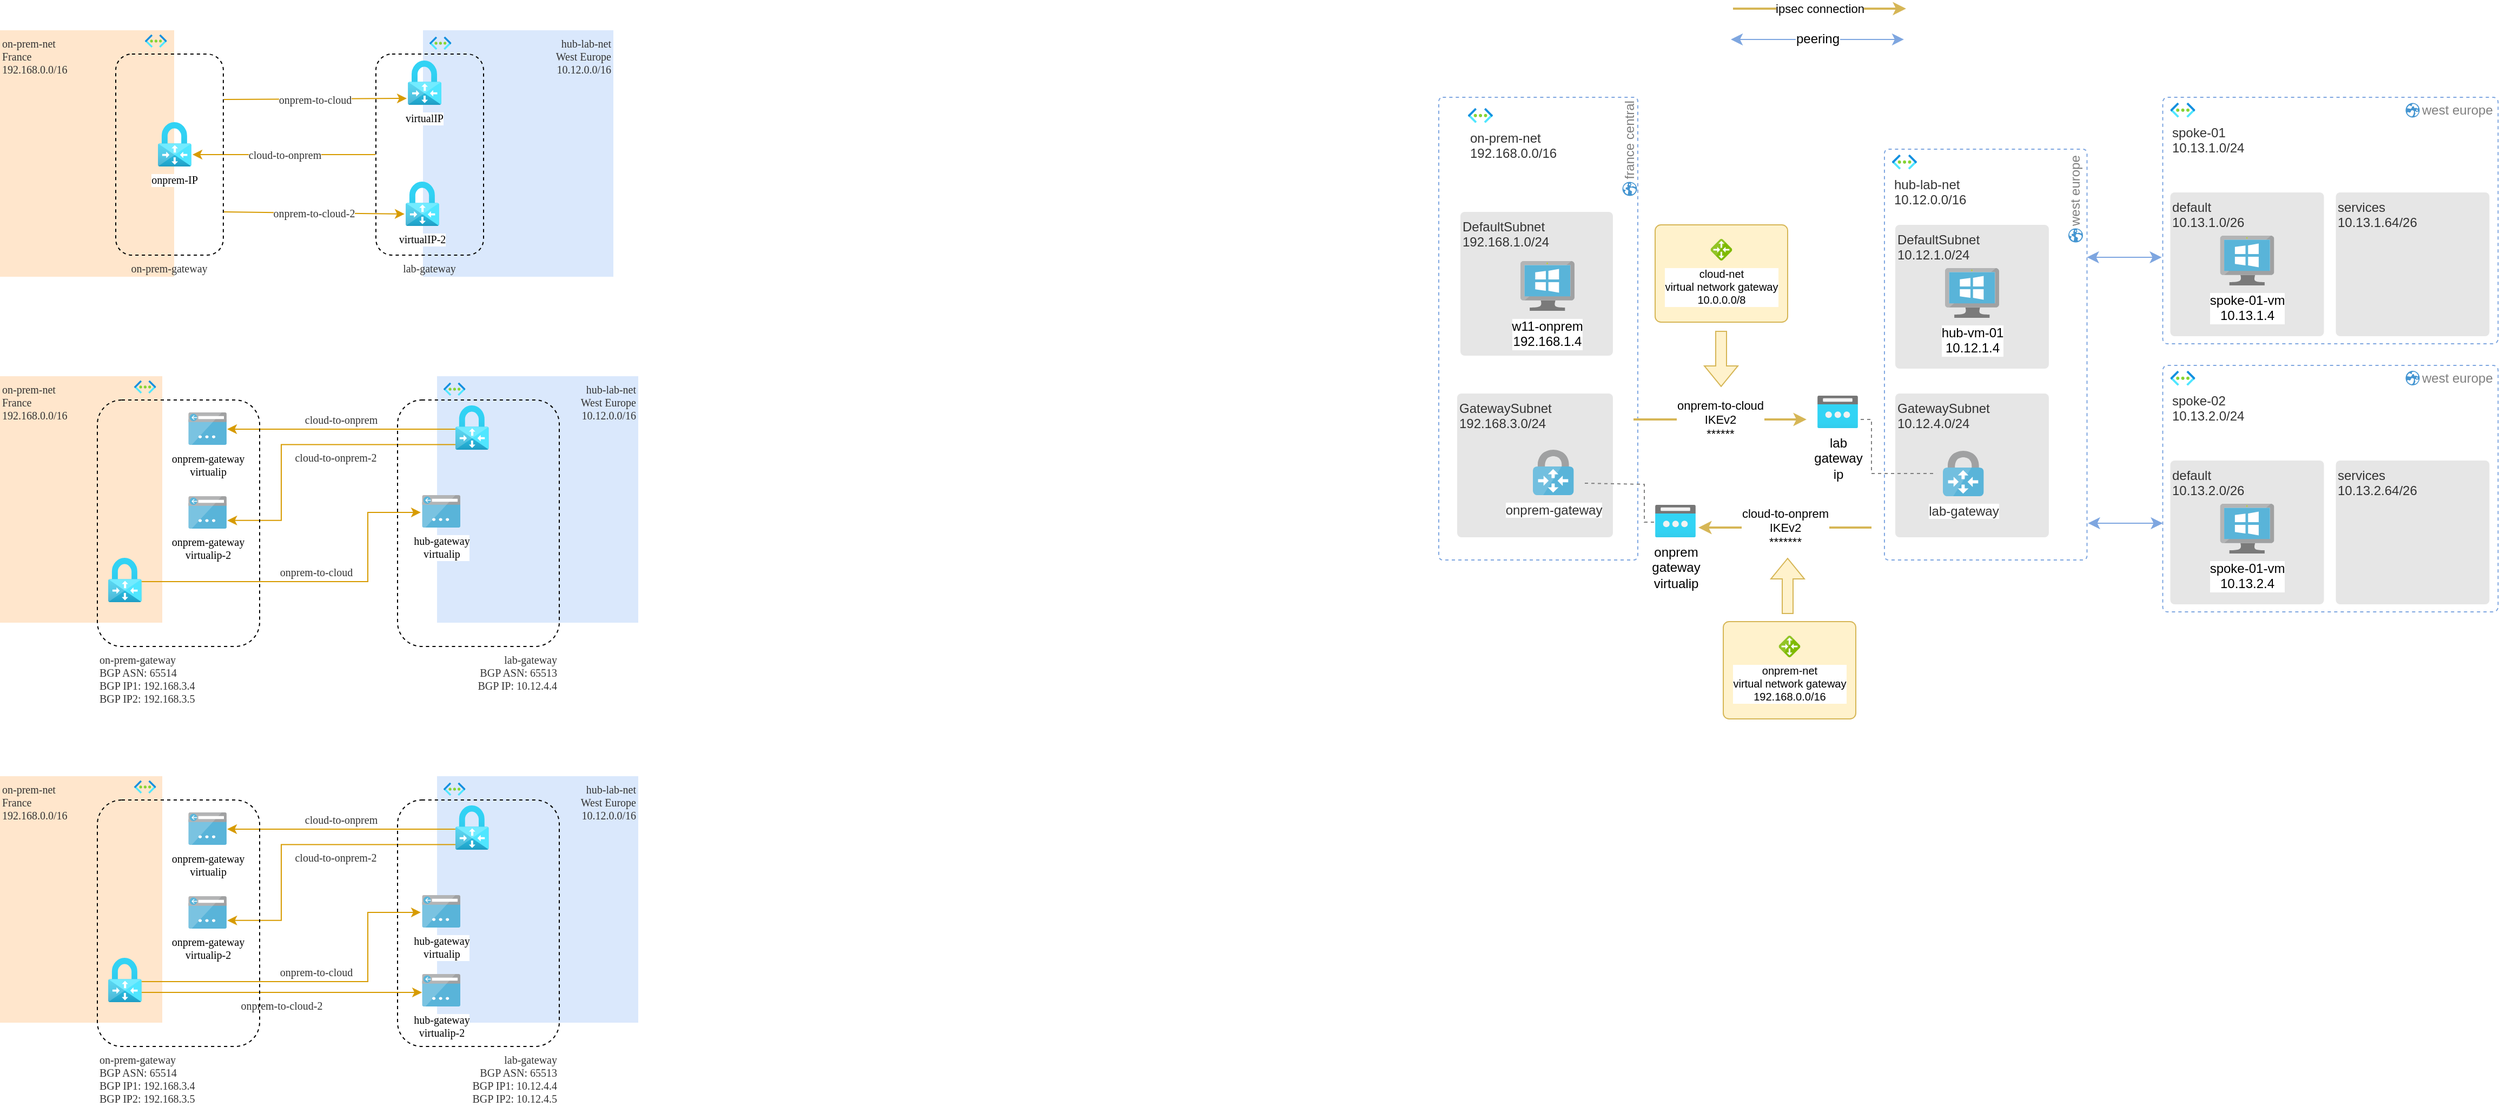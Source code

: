 <mxfile version="27.0.9">
  <diagram id="tQr8wYoGC4cX-bxRIOVP" name="Page-1">
    <mxGraphModel dx="1125" dy="825" grid="1" gridSize="10" guides="1" tooltips="1" connect="1" arrows="1" fold="1" page="1" pageScale="1" pageWidth="827" pageHeight="1169" math="0" shadow="0">
      <root>
        <mxCell id="0" />
        <mxCell id="1" parent="0" />
        <mxCell id="6fJvwl4AISP-noeNzdmZ-1" value="hub-lab-net&lt;br style=&quot;font-size: 10px;&quot;&gt;West Europe&lt;br style=&quot;font-size: 10px;&quot;&gt;10.12.0.0/16" style="rounded=0;whiteSpace=wrap;html=1;fontFamily=Verdana;align=right;fillColor=#dae8fc;strokeColor=none;fontSize=10;fontColor=#333333;verticalAlign=top;shadow=0;" parent="1" vertex="1">
          <mxGeometry x="401" y="500" width="176" height="228" as="geometry" />
        </mxCell>
        <mxCell id="6fJvwl4AISP-noeNzdmZ-6" value="on-prem-net&lt;br style=&quot;font-size: 10px;&quot;&gt;France&lt;br style=&quot;font-size: 10px;&quot;&gt;192.168.0.0/16" style="rounded=0;whiteSpace=wrap;html=1;fontFamily=Verdana;align=left;fillColor=#ffe6cc;strokeColor=none;fontSize=10;labelPosition=center;verticalLabelPosition=middle;verticalAlign=top;fontColor=#333333;" parent="1" vertex="1">
          <mxGeometry x="10" y="500" width="161" height="228" as="geometry" />
        </mxCell>
        <mxCell id="6fJvwl4AISP-noeNzdmZ-2" value="" style="aspect=fixed;html=1;points=[];align=center;image;fontSize=12;image=img/lib/azure2/networking/Virtual_Networks.svg;fontFamily=Verdana;rounded=0;" parent="1" vertex="1">
          <mxGeometry x="407" y="505.91" width="20.25" height="12.09" as="geometry" />
        </mxCell>
        <mxCell id="6fJvwl4AISP-noeNzdmZ-3" value="virtualIP" style="aspect=fixed;html=1;points=[];align=center;image;fontSize=10;image=img/lib/azure2/networking/Virtual_Network_Gateways.svg;fontFamily=Verdana;rounded=0;" parent="1" vertex="1">
          <mxGeometry x="387.05" y="528" width="30.89" height="41" as="geometry" />
        </mxCell>
        <mxCell id="6fJvwl4AISP-noeNzdmZ-4" value="virtualIP-2" style="aspect=fixed;html=1;points=[];align=center;image;fontSize=10;image=img/lib/azure2/networking/Virtual_Network_Gateways.svg;fontFamily=Verdana;rounded=0;" parent="1" vertex="1">
          <mxGeometry x="385.0" y="640" width="30.89" height="41" as="geometry" />
        </mxCell>
        <mxCell id="6fJvwl4AISP-noeNzdmZ-5" value="onprem-IP" style="aspect=fixed;html=1;points=[];align=center;image;fontSize=10;image=img/lib/azure2/networking/Virtual_Network_Gateways.svg;fontFamily=Verdana;rounded=0;" parent="1" vertex="1">
          <mxGeometry x="156.0" y="585" width="30.89" height="41" as="geometry" />
        </mxCell>
        <mxCell id="6fJvwl4AISP-noeNzdmZ-9" value="" style="aspect=fixed;html=1;points=[];align=center;image;fontSize=12;image=img/lib/azure2/networking/Virtual_Networks.svg;fontFamily=Verdana;rounded=0;" parent="1" vertex="1">
          <mxGeometry x="144" y="503.91" width="20.25" height="12.09" as="geometry" />
        </mxCell>
        <mxCell id="6fJvwl4AISP-noeNzdmZ-11" value="cloud-to-onprem" style="endArrow=none;startArrow=classic;html=1;rounded=0;fontFamily=Verdana;fontSize=10;fontColor=#333333;fillColor=#ffe6cc;strokeColor=#d79b00;startFill=1;endFill=0;" parent="1" edge="1">
          <mxGeometry width="50" height="50" relative="1" as="geometry">
            <mxPoint x="188" y="615" as="sourcePoint" />
            <mxPoint x="357" y="615" as="targetPoint" />
          </mxGeometry>
        </mxCell>
        <mxCell id="6fJvwl4AISP-noeNzdmZ-12" value="onprem-to-cloud" style="endArrow=classic;startArrow=none;html=1;rounded=0;fontFamily=Verdana;fontSize=10;fontColor=#333333;fillColor=#ffe6cc;strokeColor=#d79b00;startFill=0;" parent="1" edge="1">
          <mxGeometry width="50" height="50" relative="1" as="geometry">
            <mxPoint x="217" y="564" as="sourcePoint" />
            <mxPoint x="386" y="563" as="targetPoint" />
          </mxGeometry>
        </mxCell>
        <mxCell id="6fJvwl4AISP-noeNzdmZ-13" value="on-prem-gateway" style="rounded=1;whiteSpace=wrap;html=1;fontFamily=Verdana;fontSize=10;fontColor=#333333;fillColor=none;dashed=1;labelPosition=center;verticalLabelPosition=bottom;align=center;verticalAlign=top;" parent="1" vertex="1">
          <mxGeometry x="117" y="522" width="99.44" height="186" as="geometry" />
        </mxCell>
        <mxCell id="6fJvwl4AISP-noeNzdmZ-15" value="onprem-to-cloud-2" style="endArrow=classic;startArrow=none;html=1;rounded=0;fontFamily=Verdana;fontSize=10;fontColor=#333333;fillColor=#ffe6cc;strokeColor=#d79b00;startFill=0;" parent="1" edge="1">
          <mxGeometry width="50" height="50" relative="1" as="geometry">
            <mxPoint x="217" y="668" as="sourcePoint" />
            <mxPoint x="384" y="670" as="targetPoint" />
          </mxGeometry>
        </mxCell>
        <mxCell id="6fJvwl4AISP-noeNzdmZ-16" value="lab-gateway" style="rounded=1;whiteSpace=wrap;html=1;fontFamily=Verdana;fontSize=10;fontColor=#333333;fillColor=none;dashed=1;labelPosition=center;verticalLabelPosition=bottom;align=center;verticalAlign=top;" parent="1" vertex="1">
          <mxGeometry x="357.49" y="522" width="99.51" height="186" as="geometry" />
        </mxCell>
        <mxCell id="Y3g1_2dblXZV7KX1vswi-1" value="hub-lab-net&lt;br style=&quot;font-size: 10px;&quot;&gt;West Europe&lt;br style=&quot;font-size: 10px;&quot;&gt;10.12.0.0/16" style="rounded=0;whiteSpace=wrap;html=1;fontFamily=Verdana;align=right;fillColor=#dae8fc;strokeColor=none;fontSize=10;fontColor=#333333;verticalAlign=top;shadow=0;" parent="1" vertex="1">
          <mxGeometry x="414" y="1190" width="186" height="228" as="geometry" />
        </mxCell>
        <mxCell id="Y3g1_2dblXZV7KX1vswi-2" value="on-prem-net&lt;br style=&quot;font-size: 10px;&quot;&gt;France&lt;br style=&quot;font-size: 10px;&quot;&gt;192.168.0.0/16" style="rounded=0;whiteSpace=wrap;html=1;fontFamily=Verdana;align=left;fillColor=#ffe6cc;strokeColor=none;fontSize=10;labelPosition=center;verticalLabelPosition=middle;verticalAlign=top;fontColor=#333333;" parent="1" vertex="1">
          <mxGeometry x="10" y="1190" width="150" height="228" as="geometry" />
        </mxCell>
        <mxCell id="Y3g1_2dblXZV7KX1vswi-3" value="" style="aspect=fixed;html=1;points=[];align=center;image;fontSize=12;image=img/lib/azure2/networking/Virtual_Networks.svg;fontFamily=Verdana;rounded=0;" parent="1" vertex="1">
          <mxGeometry x="420" y="1195.91" width="20.25" height="12.09" as="geometry" />
        </mxCell>
        <mxCell id="Y3g1_2dblXZV7KX1vswi-7" value="" style="aspect=fixed;html=1;points=[];align=center;image;fontSize=12;image=img/lib/azure2/networking/Virtual_Networks.svg;fontFamily=Verdana;rounded=0;" parent="1" vertex="1">
          <mxGeometry x="134" y="1193.91" width="20.25" height="12.09" as="geometry" />
        </mxCell>
        <mxCell id="Y3g1_2dblXZV7KX1vswi-32" value="&lt;span style=&quot;color: rgb(51 , 51 , 51)&quot;&gt;onprem-to-cloud-2&lt;/span&gt;" style="edgeStyle=orthogonalEdgeStyle;rounded=0;orthogonalLoop=1;jettySize=auto;html=1;fontFamily=Verdana;fontSize=10;strokeColor=#D79B00;labelPosition=center;verticalLabelPosition=bottom;align=center;verticalAlign=top;" parent="1" source="Y3g1_2dblXZV7KX1vswi-11" target="Y3g1_2dblXZV7KX1vswi-22" edge="1">
          <mxGeometry relative="1" as="geometry">
            <Array as="points">
              <mxPoint x="270" y="1390" />
              <mxPoint x="270" y="1390" />
            </Array>
          </mxGeometry>
        </mxCell>
        <mxCell id="Y3g1_2dblXZV7KX1vswi-11" value="" style="aspect=fixed;html=1;points=[];align=center;image;fontSize=10;image=img/lib/azure2/networking/Virtual_Network_Gateways.svg;fontFamily=Verdana;rounded=0;" parent="1" vertex="1">
          <mxGeometry x="110.0" y="1358" width="30.89" height="41" as="geometry" />
        </mxCell>
        <mxCell id="Y3g1_2dblXZV7KX1vswi-15" value="onprem-gateway&lt;br&gt;virtualip-2" style="sketch=0;aspect=fixed;html=1;points=[];align=center;image;fontSize=10;image=img/lib/mscae/App_Service_IPAddress.svg;fontFamily=Verdana;" parent="1" vertex="1">
          <mxGeometry x="184" y="1301" width="35.71" height="30" as="geometry" />
        </mxCell>
        <mxCell id="Y3g1_2dblXZV7KX1vswi-16" value="onprem-gateway&lt;br&gt;virtualip" style="sketch=0;aspect=fixed;html=1;points=[];align=center;image;fontSize=10;image=img/lib/mscae/App_Service_IPAddress.svg;fontFamily=Verdana;" parent="1" vertex="1">
          <mxGeometry x="184" y="1223.5" width="35.71" height="30" as="geometry" />
        </mxCell>
        <mxCell id="Y3g1_2dblXZV7KX1vswi-36" value="&lt;span style=&quot;color: rgb(51 , 51 , 51)&quot;&gt;cloud-to-onprem&lt;/span&gt;" style="edgeStyle=orthogonalEdgeStyle;rounded=0;orthogonalLoop=1;jettySize=auto;html=1;fontFamily=Verdana;fontSize=10;strokeColor=#D79B00;labelPosition=center;verticalLabelPosition=top;align=center;verticalAlign=bottom;" parent="1" source="Y3g1_2dblXZV7KX1vswi-21" edge="1">
          <mxGeometry relative="1" as="geometry">
            <mxPoint x="220" y="1239" as="targetPoint" />
            <Array as="points">
              <mxPoint x="325" y="1239" />
              <mxPoint x="220" y="1239" />
            </Array>
          </mxGeometry>
        </mxCell>
        <mxCell id="Y3g1_2dblXZV7KX1vswi-21" value="" style="aspect=fixed;html=1;points=[];align=center;image;fontSize=10;image=img/lib/azure2/networking/Virtual_Network_Gateways.svg;fontFamily=Verdana;rounded=0;" parent="1" vertex="1">
          <mxGeometry x="430.94" y="1217" width="30.89" height="41" as="geometry" />
        </mxCell>
        <mxCell id="Y3g1_2dblXZV7KX1vswi-22" value="hub-gateway&lt;br&gt;virtualip-2" style="sketch=0;aspect=fixed;html=1;points=[];align=center;image;fontSize=10;image=img/lib/mscae/App_Service_IPAddress.svg;fontFamily=Verdana;" parent="1" vertex="1">
          <mxGeometry x="400.05" y="1373" width="35.71" height="30" as="geometry" />
        </mxCell>
        <mxCell id="Y3g1_2dblXZV7KX1vswi-23" value="hub-gateway&lt;br&gt;virtualip" style="sketch=0;aspect=fixed;html=1;points=[];align=center;image;fontSize=10;image=img/lib/mscae/App_Service_IPAddress.svg;fontFamily=Verdana;" parent="1" vertex="1">
          <mxGeometry x="400.05" y="1300" width="35.71" height="30" as="geometry" />
        </mxCell>
        <mxCell id="Y3g1_2dblXZV7KX1vswi-33" value="&lt;span style=&quot;color: rgb(51 , 51 , 51)&quot;&gt;onprem-to-cloud&lt;/span&gt;" style="edgeStyle=orthogonalEdgeStyle;rounded=0;orthogonalLoop=1;jettySize=auto;html=1;fontFamily=Verdana;fontSize=10;entryX=-0.029;entryY=0.533;entryDx=0;entryDy=0;entryPerimeter=0;strokeColor=#D79B00;labelPosition=center;verticalLabelPosition=top;align=center;verticalAlign=bottom;" parent="1" source="Y3g1_2dblXZV7KX1vswi-11" target="Y3g1_2dblXZV7KX1vswi-23" edge="1">
          <mxGeometry relative="1" as="geometry">
            <mxPoint x="150.89" y="1387.486" as="sourcePoint" />
            <mxPoint x="410.05" y="1388" as="targetPoint" />
            <Array as="points">
              <mxPoint x="350" y="1380" />
              <mxPoint x="350" y="1316" />
            </Array>
          </mxGeometry>
        </mxCell>
        <mxCell id="Y3g1_2dblXZV7KX1vswi-38" value="&lt;span style=&quot;color: rgb(51 , 51 , 51)&quot;&gt;cloud-to-onprem-2&lt;/span&gt;" style="edgeStyle=orthogonalEdgeStyle;rounded=0;orthogonalLoop=1;jettySize=auto;html=1;fontFamily=Verdana;fontSize=10;entryX=1.012;entryY=0.748;entryDx=0;entryDy=0;entryPerimeter=0;exitX=0.002;exitY=0.885;exitDx=0;exitDy=0;exitPerimeter=0;strokeColor=#D79B00;labelPosition=center;verticalLabelPosition=bottom;align=center;verticalAlign=top;" parent="1" source="Y3g1_2dblXZV7KX1vswi-21" target="Y3g1_2dblXZV7KX1vswi-15" edge="1">
          <mxGeometry x="-0.207" relative="1" as="geometry">
            <mxPoint x="440.94" y="1248.514" as="sourcePoint" />
            <mxPoint x="226.71" y="1247.7" as="targetPoint" />
            <Array as="points">
              <mxPoint x="270" y="1254" />
              <mxPoint x="270" y="1323" />
            </Array>
            <mxPoint as="offset" />
          </mxGeometry>
        </mxCell>
        <mxCell id="Y3g1_2dblXZV7KX1vswi-14" value="on-prem-gateway&lt;br&gt;BGP ASN: 65514&lt;br&gt;BGP IP1: 192.168.3.4&lt;br&gt;BGP IP2: 192.168.3.5" style="rounded=1;whiteSpace=wrap;html=1;fontFamily=Verdana;fontSize=10;fontColor=#333333;fillColor=none;dashed=1;labelPosition=center;verticalLabelPosition=bottom;align=left;verticalAlign=top;" parent="1" vertex="1">
          <mxGeometry x="100" y="1212" width="150" height="228" as="geometry" />
        </mxCell>
        <mxCell id="Y3g1_2dblXZV7KX1vswi-13" value="lab-gateway&lt;br&gt;BGP ASN: 65513&lt;br&gt;BGP IP1: 10.12.4.4&lt;br&gt;BGP IP2: 10.12.4.5" style="rounded=1;whiteSpace=wrap;html=1;fontFamily=Verdana;fontSize=10;fontColor=#333333;fillColor=none;dashed=1;labelPosition=center;verticalLabelPosition=bottom;align=right;verticalAlign=top;" parent="1" vertex="1">
          <mxGeometry x="377.49" y="1212" width="149.51" height="228" as="geometry" />
        </mxCell>
        <mxCell id="ezX0hACboA3p-qQnWopF-30" value="hub-lab-net&lt;br style=&quot;font-size: 10px;&quot;&gt;West Europe&lt;br style=&quot;font-size: 10px;&quot;&gt;10.12.0.0/16" style="rounded=0;whiteSpace=wrap;html=1;fontFamily=Verdana;align=right;fillColor=#dae8fc;strokeColor=none;fontSize=10;fontColor=#333333;verticalAlign=top;shadow=0;" parent="1" vertex="1">
          <mxGeometry x="414" y="820" width="186" height="228" as="geometry" />
        </mxCell>
        <mxCell id="ezX0hACboA3p-qQnWopF-31" value="on-prem-net&lt;br style=&quot;font-size: 10px;&quot;&gt;France&lt;br style=&quot;font-size: 10px;&quot;&gt;192.168.0.0/16" style="rounded=0;whiteSpace=wrap;html=1;fontFamily=Verdana;align=left;fillColor=#ffe6cc;strokeColor=none;fontSize=10;labelPosition=center;verticalLabelPosition=middle;verticalAlign=top;fontColor=#333333;" parent="1" vertex="1">
          <mxGeometry x="10" y="820" width="150" height="228" as="geometry" />
        </mxCell>
        <mxCell id="ezX0hACboA3p-qQnWopF-32" value="" style="aspect=fixed;html=1;points=[];align=center;image;fontSize=12;image=img/lib/azure2/networking/Virtual_Networks.svg;fontFamily=Verdana;rounded=0;" parent="1" vertex="1">
          <mxGeometry x="420" y="825.91" width="20.25" height="12.09" as="geometry" />
        </mxCell>
        <mxCell id="ezX0hACboA3p-qQnWopF-33" value="" style="aspect=fixed;html=1;points=[];align=center;image;fontSize=12;image=img/lib/azure2/networking/Virtual_Networks.svg;fontFamily=Verdana;rounded=0;" parent="1" vertex="1">
          <mxGeometry x="134" y="823.91" width="20.25" height="12.09" as="geometry" />
        </mxCell>
        <mxCell id="ezX0hACboA3p-qQnWopF-35" value="" style="aspect=fixed;html=1;points=[];align=center;image;fontSize=10;image=img/lib/azure2/networking/Virtual_Network_Gateways.svg;fontFamily=Verdana;rounded=0;" parent="1" vertex="1">
          <mxGeometry x="110.0" y="988" width="30.89" height="41" as="geometry" />
        </mxCell>
        <mxCell id="ezX0hACboA3p-qQnWopF-36" value="onprem-gateway&lt;br&gt;virtualip-2" style="sketch=0;aspect=fixed;html=1;points=[];align=center;image;fontSize=10;image=img/lib/mscae/App_Service_IPAddress.svg;fontFamily=Verdana;" parent="1" vertex="1">
          <mxGeometry x="184" y="931" width="35.71" height="30" as="geometry" />
        </mxCell>
        <mxCell id="ezX0hACboA3p-qQnWopF-37" value="onprem-gateway&lt;br&gt;virtualip" style="sketch=0;aspect=fixed;html=1;points=[];align=center;image;fontSize=10;image=img/lib/mscae/App_Service_IPAddress.svg;fontFamily=Verdana;" parent="1" vertex="1">
          <mxGeometry x="184" y="853.5" width="35.71" height="30" as="geometry" />
        </mxCell>
        <mxCell id="ezX0hACboA3p-qQnWopF-38" value="&lt;span style=&quot;color: rgb(51 , 51 , 51)&quot;&gt;cloud-to-onprem&lt;/span&gt;" style="edgeStyle=orthogonalEdgeStyle;rounded=0;orthogonalLoop=1;jettySize=auto;html=1;fontFamily=Verdana;fontSize=10;strokeColor=#D79B00;labelPosition=center;verticalLabelPosition=top;align=center;verticalAlign=bottom;" parent="1" source="ezX0hACboA3p-qQnWopF-39" edge="1">
          <mxGeometry relative="1" as="geometry">
            <mxPoint x="220" y="869" as="targetPoint" />
            <Array as="points">
              <mxPoint x="325" y="869" />
              <mxPoint x="220" y="869" />
            </Array>
          </mxGeometry>
        </mxCell>
        <mxCell id="ezX0hACboA3p-qQnWopF-39" value="" style="aspect=fixed;html=1;points=[];align=center;image;fontSize=10;image=img/lib/azure2/networking/Virtual_Network_Gateways.svg;fontFamily=Verdana;rounded=0;" parent="1" vertex="1">
          <mxGeometry x="430.94" y="847" width="30.89" height="41" as="geometry" />
        </mxCell>
        <mxCell id="ezX0hACboA3p-qQnWopF-41" value="hub-gateway&lt;br&gt;virtualip" style="sketch=0;aspect=fixed;html=1;points=[];align=center;image;fontSize=10;image=img/lib/mscae/App_Service_IPAddress.svg;fontFamily=Verdana;" parent="1" vertex="1">
          <mxGeometry x="400.05" y="930" width="35.71" height="30" as="geometry" />
        </mxCell>
        <mxCell id="ezX0hACboA3p-qQnWopF-42" value="&lt;span style=&quot;color: rgb(51 , 51 , 51)&quot;&gt;onprem-to-cloud&lt;/span&gt;" style="edgeStyle=orthogonalEdgeStyle;rounded=0;orthogonalLoop=1;jettySize=auto;html=1;fontFamily=Verdana;fontSize=10;entryX=-0.029;entryY=0.533;entryDx=0;entryDy=0;entryPerimeter=0;strokeColor=#D79B00;labelPosition=center;verticalLabelPosition=top;align=center;verticalAlign=bottom;" parent="1" source="ezX0hACboA3p-qQnWopF-35" target="ezX0hACboA3p-qQnWopF-41" edge="1">
          <mxGeometry relative="1" as="geometry">
            <mxPoint x="150.89" y="1017.486" as="sourcePoint" />
            <mxPoint x="410.05" y="1018" as="targetPoint" />
            <Array as="points">
              <mxPoint x="350" y="1010" />
              <mxPoint x="350" y="946" />
            </Array>
          </mxGeometry>
        </mxCell>
        <mxCell id="ezX0hACboA3p-qQnWopF-43" value="&lt;span style=&quot;color: rgb(51 , 51 , 51)&quot;&gt;cloud-to-onprem-2&lt;/span&gt;" style="edgeStyle=orthogonalEdgeStyle;rounded=0;orthogonalLoop=1;jettySize=auto;html=1;fontFamily=Verdana;fontSize=10;entryX=1.012;entryY=0.748;entryDx=0;entryDy=0;entryPerimeter=0;exitX=0.002;exitY=0.885;exitDx=0;exitDy=0;exitPerimeter=0;strokeColor=#D79B00;labelPosition=center;verticalLabelPosition=bottom;align=center;verticalAlign=top;" parent="1" source="ezX0hACboA3p-qQnWopF-39" target="ezX0hACboA3p-qQnWopF-36" edge="1">
          <mxGeometry x="-0.207" relative="1" as="geometry">
            <mxPoint x="440.94" y="878.514" as="sourcePoint" />
            <mxPoint x="226.71" y="877.7" as="targetPoint" />
            <Array as="points">
              <mxPoint x="270" y="884" />
              <mxPoint x="270" y="953" />
            </Array>
            <mxPoint as="offset" />
          </mxGeometry>
        </mxCell>
        <mxCell id="ezX0hACboA3p-qQnWopF-44" value="on-prem-gateway&lt;br&gt;BGP ASN: 65514&lt;br&gt;BGP IP1: 192.168.3.4&lt;br&gt;BGP IP2: 192.168.3.5" style="rounded=1;whiteSpace=wrap;html=1;fontFamily=Verdana;fontSize=10;fontColor=#333333;fillColor=none;dashed=1;labelPosition=center;verticalLabelPosition=bottom;align=left;verticalAlign=top;" parent="1" vertex="1">
          <mxGeometry x="100" y="842" width="150" height="228" as="geometry" />
        </mxCell>
        <mxCell id="ezX0hACboA3p-qQnWopF-45" value="lab-gateway&lt;br&gt;BGP ASN: 65513&lt;br&gt;BGP IP: 10.12.4.4" style="rounded=1;whiteSpace=wrap;html=1;fontFamily=Verdana;fontSize=10;fontColor=#333333;fillColor=none;dashed=1;labelPosition=center;verticalLabelPosition=bottom;align=right;verticalAlign=top;" parent="1" vertex="1">
          <mxGeometry x="377.49" y="842" width="149.51" height="228" as="geometry" />
        </mxCell>
        <mxCell id="dJM9k2j-gh-_wXsNiVkd-4" value="" style="group;fontFamily=Helvetica;" vertex="1" connectable="0" parent="1">
          <mxGeometry x="2009.24" y="562" width="310" height="228" as="geometry" />
        </mxCell>
        <mxCell id="dJM9k2j-gh-_wXsNiVkd-5" value="" style="rounded=1;whiteSpace=wrap;html=1;fontSize=16;dashed=1;strokeColor=#7EA6E0;arcSize=2;fontFamily=Helvetica;" vertex="1" parent="dJM9k2j-gh-_wXsNiVkd-4">
          <mxGeometry width="310" height="228" as="geometry" />
        </mxCell>
        <mxCell id="dJM9k2j-gh-_wXsNiVkd-6" value="spoke-01&lt;br&gt;10.13.1.0/24" style="aspect=fixed;html=1;points=[];align=left;image;fontSize=12;image=img/lib/azure2/networking/Virtual_Networks.svg;fontColor=#333333;fontFamily=Helvetica;" vertex="1" parent="dJM9k2j-gh-_wXsNiVkd-4">
          <mxGeometry x="7" y="5" width="23" height="13.73" as="geometry" />
        </mxCell>
        <mxCell id="dJM9k2j-gh-_wXsNiVkd-7" value="services&lt;br&gt;10.13.1.64/26" style="rounded=1;whiteSpace=wrap;html=1;fontSize=12;arcSize=3;strokeColor=none;fillColor=#E6E6E6;align=left;verticalAlign=top;fontColor=#333333;fontFamily=Helvetica;" vertex="1" parent="dJM9k2j-gh-_wXsNiVkd-4">
          <mxGeometry x="160" y="88" width="142" height="133" as="geometry" />
        </mxCell>
        <mxCell id="dJM9k2j-gh-_wXsNiVkd-8" value="" style="group;fontFamily=Helvetica;" vertex="1" connectable="0" parent="dJM9k2j-gh-_wXsNiVkd-4">
          <mxGeometry x="7" y="88" width="142" height="133" as="geometry" />
        </mxCell>
        <mxCell id="dJM9k2j-gh-_wXsNiVkd-9" value="default&lt;br&gt;10.13.1.0/26" style="rounded=1;whiteSpace=wrap;html=1;fontSize=12;arcSize=3;strokeColor=none;fillColor=#E6E6E6;fontColor=#333333;align=left;verticalAlign=top;fontFamily=Helvetica;" vertex="1" parent="dJM9k2j-gh-_wXsNiVkd-8">
          <mxGeometry width="142" height="133" as="geometry" />
        </mxCell>
        <mxCell id="dJM9k2j-gh-_wXsNiVkd-10" value="spoke-01-vm&lt;br&gt;10.13.1.4" style="image;sketch=0;aspect=fixed;html=1;points=[];align=center;fontSize=12;image=img/lib/mscae/VirtualMachineWindows.svg;fontFamily=Helvetica;" vertex="1" parent="dJM9k2j-gh-_wXsNiVkd-8">
          <mxGeometry x="46" y="40" width="50" height="46" as="geometry" />
        </mxCell>
        <mxCell id="dJM9k2j-gh-_wXsNiVkd-11" value="west europe" style="shadow=0;dashed=0;html=1;strokeColor=none;fillColor=#4495D1;labelPosition=right;verticalLabelPosition=middle;verticalAlign=middle;align=left;outlineConnect=0;shape=mxgraph.veeam.globe;fontSize=12;fontColor=#808080;direction=south;rotation=0;fontFamily=Helvetica;" vertex="1" parent="dJM9k2j-gh-_wXsNiVkd-4">
          <mxGeometry x="224.5" y="5.23" width="13" height="13.5" as="geometry" />
        </mxCell>
        <mxCell id="dJM9k2j-gh-_wXsNiVkd-12" value="" style="group;fontFamily=Helvetica;" vertex="1" connectable="0" parent="1">
          <mxGeometry x="2009.24" y="810" width="310" height="228" as="geometry" />
        </mxCell>
        <mxCell id="dJM9k2j-gh-_wXsNiVkd-13" value="" style="rounded=1;whiteSpace=wrap;html=1;fontSize=16;dashed=1;strokeColor=#7EA6E0;arcSize=2;fontFamily=Helvetica;" vertex="1" parent="dJM9k2j-gh-_wXsNiVkd-12">
          <mxGeometry width="310" height="228" as="geometry" />
        </mxCell>
        <mxCell id="dJM9k2j-gh-_wXsNiVkd-14" value="spoke-02&lt;br&gt;10.13.2.0/24" style="aspect=fixed;html=1;points=[];align=left;image;fontSize=12;image=img/lib/azure2/networking/Virtual_Networks.svg;fontColor=#333333;fontFamily=Helvetica;" vertex="1" parent="dJM9k2j-gh-_wXsNiVkd-12">
          <mxGeometry x="7" y="5" width="23" height="13.73" as="geometry" />
        </mxCell>
        <mxCell id="dJM9k2j-gh-_wXsNiVkd-15" value="services&lt;br&gt;10.13.2.64/26" style="rounded=1;whiteSpace=wrap;html=1;fontSize=12;arcSize=3;strokeColor=none;fillColor=#E6E6E6;align=left;verticalAlign=top;fontColor=#333333;fontFamily=Helvetica;" vertex="1" parent="dJM9k2j-gh-_wXsNiVkd-12">
          <mxGeometry x="160" y="88" width="142" height="133" as="geometry" />
        </mxCell>
        <mxCell id="dJM9k2j-gh-_wXsNiVkd-16" value="" style="group;fontFamily=Helvetica;" vertex="1" connectable="0" parent="dJM9k2j-gh-_wXsNiVkd-12">
          <mxGeometry x="7" y="88" width="142" height="133" as="geometry" />
        </mxCell>
        <mxCell id="dJM9k2j-gh-_wXsNiVkd-17" value="default&lt;br&gt;10.13.2.0/26" style="rounded=1;whiteSpace=wrap;html=1;fontSize=12;arcSize=3;strokeColor=none;fillColor=#E6E6E6;fontColor=#333333;align=left;verticalAlign=top;fontFamily=Helvetica;" vertex="1" parent="dJM9k2j-gh-_wXsNiVkd-16">
          <mxGeometry width="142" height="133" as="geometry" />
        </mxCell>
        <mxCell id="dJM9k2j-gh-_wXsNiVkd-18" value="spoke-01-vm&lt;br&gt;10.13.2.4" style="image;sketch=0;aspect=fixed;html=1;points=[];align=center;fontSize=12;image=img/lib/mscae/VirtualMachineWindows.svg;fontFamily=Helvetica;" vertex="1" parent="dJM9k2j-gh-_wXsNiVkd-16">
          <mxGeometry x="46" y="40" width="50" height="46" as="geometry" />
        </mxCell>
        <mxCell id="dJM9k2j-gh-_wXsNiVkd-19" value="west europe" style="shadow=0;dashed=0;html=1;strokeColor=none;fillColor=#4495D1;labelPosition=right;verticalLabelPosition=middle;verticalAlign=middle;align=left;outlineConnect=0;shape=mxgraph.veeam.globe;fontSize=12;fontColor=#808080;direction=south;rotation=0;fontFamily=Helvetica;" vertex="1" parent="dJM9k2j-gh-_wXsNiVkd-12">
          <mxGeometry x="224.5" y="5.0" width="13" height="13.5" as="geometry" />
        </mxCell>
        <mxCell id="dJM9k2j-gh-_wXsNiVkd-27" value="" style="rounded=1;whiteSpace=wrap;html=1;fontSize=16;dashed=1;strokeColor=#7EA6E0;arcSize=2;fontFamily=Helvetica;" vertex="1" parent="1">
          <mxGeometry x="1751.98" y="610" width="187.26" height="380" as="geometry" />
        </mxCell>
        <mxCell id="dJM9k2j-gh-_wXsNiVkd-28" value="hub-lab-net&lt;br&gt;10.12.0.0/16" style="aspect=fixed;html=1;points=[];align=left;image;fontSize=12;image=img/lib/azure2/networking/Virtual_Networks.svg;fontColor=#333333;fontFamily=Helvetica;" vertex="1" parent="1">
          <mxGeometry x="1758.98" y="615" width="23" height="13.73" as="geometry" />
        </mxCell>
        <mxCell id="dJM9k2j-gh-_wXsNiVkd-29" value="" style="group;fontFamily=Helvetica;" vertex="1" connectable="0" parent="1">
          <mxGeometry x="1761.98" y="680" width="142" height="133" as="geometry" />
        </mxCell>
        <mxCell id="dJM9k2j-gh-_wXsNiVkd-30" value="DefaultSubnet&lt;br&gt;10.12.1.0/24" style="rounded=1;whiteSpace=wrap;html=1;fontSize=12;arcSize=3;strokeColor=none;fillColor=#E6E6E6;fontColor=#333333;align=left;verticalAlign=top;fontFamily=Helvetica;" vertex="1" parent="dJM9k2j-gh-_wXsNiVkd-29">
          <mxGeometry width="142" height="133" as="geometry" />
        </mxCell>
        <mxCell id="dJM9k2j-gh-_wXsNiVkd-31" value="hub-vm-01&lt;br&gt;10.12.1.4" style="image;sketch=0;aspect=fixed;html=1;points=[];align=center;fontSize=12;image=img/lib/mscae/VirtualMachineWindows.svg;fontFamily=Helvetica;" vertex="1" parent="dJM9k2j-gh-_wXsNiVkd-29">
          <mxGeometry x="46" y="40" width="50" height="46" as="geometry" />
        </mxCell>
        <mxCell id="dJM9k2j-gh-_wXsNiVkd-39" value="peering" style="endArrow=classic;startArrow=classic;html=1;rounded=0;fontSize=12;startSize=8;endSize=8;strokeColor=#7EA6E0;fontFamily=Helvetica;" edge="1" parent="1">
          <mxGeometry width="50" height="50" relative="1" as="geometry">
            <mxPoint x="1610" y="508.48" as="sourcePoint" />
            <mxPoint x="1770" y="508.48" as="targetPoint" />
            <mxPoint as="offset" />
          </mxGeometry>
        </mxCell>
        <mxCell id="dJM9k2j-gh-_wXsNiVkd-42" value="west europe" style="shadow=0;dashed=0;html=1;strokeColor=none;fillColor=#4495D1;labelPosition=right;verticalLabelPosition=middle;verticalAlign=middle;align=left;outlineConnect=0;shape=mxgraph.veeam.globe;fontSize=12;fontColor=#808080;direction=south;rotation=-90;fontFamily=Helvetica;" vertex="1" parent="1">
          <mxGeometry x="1922.24" y="683" width="13" height="13.5" as="geometry" />
        </mxCell>
        <mxCell id="dJM9k2j-gh-_wXsNiVkd-43" value="GatewaySubnet&lt;br&gt;10.12.4.0/24" style="rounded=1;whiteSpace=wrap;html=1;fontSize=12;arcSize=3;strokeColor=none;fillColor=#E6E6E6;fontColor=#333333;align=left;verticalAlign=top;fontFamily=Helvetica;" vertex="1" parent="1">
          <mxGeometry x="1761.98" y="836" width="142" height="133" as="geometry" />
        </mxCell>
        <mxCell id="dJM9k2j-gh-_wXsNiVkd-44" value="lab-gateway&lt;br&gt;" style="image;sketch=0;aspect=fixed;html=1;points=[];align=center;fontSize=12;image=img/lib/mscae/VPN_Gateway.svg;fontColor=#333333;fontFamily=Helvetica;" vertex="1" parent="1">
          <mxGeometry x="1806" y="889" width="37.8" height="42" as="geometry" />
        </mxCell>
        <mxCell id="dJM9k2j-gh-_wXsNiVkd-45" value="lab&lt;div&gt;gateway&lt;div&gt;ip&lt;/div&gt;&lt;/div&gt;" style="image;aspect=fixed;html=1;points=[];align=center;fontSize=12;image=img/lib/azure2/networking/Public_IP_Addresses.svg;fontFamily=Helvetica;" vertex="1" parent="1">
          <mxGeometry x="1690" y="838" width="37.5" height="30" as="geometry" />
        </mxCell>
        <mxCell id="dJM9k2j-gh-_wXsNiVkd-46" value="" style="endArrow=none;dashed=1;html=1;rounded=0;fontSize=12;startSize=8;endSize=8;strokeColor=#808080;fontFamily=Helvetica;entryX=0.268;entryY=0.556;entryDx=0;entryDy=0;entryPerimeter=0;" edge="1" parent="1" target="dJM9k2j-gh-_wXsNiVkd-43">
          <mxGeometry width="50" height="50" relative="1" as="geometry">
            <mxPoint x="1730" y="860" as="sourcePoint" />
            <mxPoint x="1740" y="910" as="targetPoint" />
            <Array as="points">
              <mxPoint x="1740" y="860" />
              <mxPoint x="1740" y="910" />
            </Array>
          </mxGeometry>
        </mxCell>
        <mxCell id="dJM9k2j-gh-_wXsNiVkd-47" value="" style="endArrow=classic;startArrow=classic;html=1;rounded=0;fontSize=12;startSize=8;endSize=8;strokeColor=#7EA6E0;fontFamily=Helvetica;" edge="1" parent="1">
          <mxGeometry width="50" height="50" relative="1" as="geometry">
            <mxPoint x="1939.24" y="710" as="sourcePoint" />
            <mxPoint x="2008.24" y="710" as="targetPoint" />
          </mxGeometry>
        </mxCell>
        <mxCell id="dJM9k2j-gh-_wXsNiVkd-48" value="" style="endArrow=classic;startArrow=classic;html=1;rounded=0;fontSize=12;startSize=8;endSize=8;strokeColor=#7EA6E0;fontFamily=Helvetica;" edge="1" parent="1">
          <mxGeometry width="50" height="50" relative="1" as="geometry">
            <mxPoint x="1940.24" y="956" as="sourcePoint" />
            <mxPoint x="2009.24" y="956" as="targetPoint" />
          </mxGeometry>
        </mxCell>
        <mxCell id="dJM9k2j-gh-_wXsNiVkd-51" value="" style="rounded=1;whiteSpace=wrap;html=1;fontSize=16;dashed=1;strokeColor=#7EA6E0;arcSize=2;fontFamily=Helvetica;" vertex="1" parent="1">
          <mxGeometry x="1340" y="562" width="183.97" height="428" as="geometry" />
        </mxCell>
        <mxCell id="dJM9k2j-gh-_wXsNiVkd-52" value="DefaultSubnet&lt;br&gt;192.168.1.0/24" style="rounded=1;whiteSpace=wrap;html=1;fontSize=12;arcSize=3;strokeColor=none;fillColor=#E6E6E6;fontColor=#333333;align=left;verticalAlign=top;fontFamily=Helvetica;" vertex="1" parent="1">
          <mxGeometry x="1359.98" y="668" width="140.99" height="133" as="geometry" />
        </mxCell>
        <mxCell id="dJM9k2j-gh-_wXsNiVkd-53" value="on-prem-net&lt;br&gt;192.168.0.0/16" style="aspect=fixed;html=1;points=[];align=left;image;fontSize=12;image=img/lib/azure2/networking/Virtual_Networks.svg;fontColor=#333333;fontFamily=Helvetica;" vertex="1" parent="1">
          <mxGeometry x="1366.99" y="572" width="23" height="13.73" as="geometry" />
        </mxCell>
        <mxCell id="dJM9k2j-gh-_wXsNiVkd-54" value="france central" style="shadow=0;dashed=0;html=1;strokeColor=none;fillColor=#4495D1;labelPosition=right;verticalLabelPosition=middle;verticalAlign=middle;align=left;outlineConnect=0;shape=mxgraph.veeam.globe;fontSize=12;fontColor=#808080;direction=south;rotation=-90;fontFamily=Helvetica;" vertex="1" parent="1">
          <mxGeometry x="1510" y="640" width="13" height="13.5" as="geometry" />
        </mxCell>
        <mxCell id="dJM9k2j-gh-_wXsNiVkd-59" value="GatewaySubnet&lt;br&gt;192.168.3.0/24" style="rounded=1;whiteSpace=wrap;html=1;fontSize=12;arcSize=3;strokeColor=none;fillColor=#E6E6E6;fontColor=#333333;align=left;verticalAlign=top;fontFamily=Helvetica;" vertex="1" parent="1">
          <mxGeometry x="1357" y="836" width="143.97" height="133" as="geometry" />
        </mxCell>
        <mxCell id="dJM9k2j-gh-_wXsNiVkd-60" value="onprem-gateway" style="image;sketch=0;aspect=fixed;html=1;points=[];align=center;fontSize=12;image=img/lib/mscae/VPN_Gateway.svg;fontColor=#333333;fontFamily=Helvetica;" vertex="1" parent="1">
          <mxGeometry x="1427" y="888" width="37.8" height="42" as="geometry" />
        </mxCell>
        <mxCell id="dJM9k2j-gh-_wXsNiVkd-61" value="onprem&lt;div&gt;gateway&lt;br&gt;virtualip&lt;/div&gt;" style="image;aspect=fixed;html=1;points=[];align=center;fontSize=12;image=img/lib/azure2/networking/Public_IP_Addresses.svg;fontFamily=Helvetica;" vertex="1" parent="1">
          <mxGeometry x="1540" y="939" width="37.5" height="30" as="geometry" />
        </mxCell>
        <mxCell id="dJM9k2j-gh-_wXsNiVkd-63" value="w11-onprem&lt;br&gt;192.168.1.4" style="image;sketch=0;aspect=fixed;html=1;points=[];align=center;fontSize=12;image=img/lib/mscae/VirtualMachineWindows.svg;fontFamily=Helvetica;" vertex="1" parent="1">
          <mxGeometry x="1415.465" y="713.5" width="50" height="46" as="geometry" />
        </mxCell>
        <mxCell id="dJM9k2j-gh-_wXsNiVkd-64" value="onprem-to-cloud&lt;div&gt;IKEv2&lt;/div&gt;&lt;div&gt;******&lt;/div&gt;" style="endArrow=classic;html=1;rounded=0;fillColor=#fff2cc;strokeColor=#d6b656;strokeWidth=2;" edge="1" parent="1">
          <mxGeometry width="50" height="50" relative="1" as="geometry">
            <mxPoint x="1520" y="860" as="sourcePoint" />
            <mxPoint x="1680" y="860" as="targetPoint" />
          </mxGeometry>
        </mxCell>
        <mxCell id="dJM9k2j-gh-_wXsNiVkd-66" value="" style="endArrow=none;dashed=1;html=1;rounded=0;fontSize=12;startSize=8;endSize=8;strokeColor=#808080;fontFamily=Helvetica;entryX=0;entryY=0.533;entryDx=0;entryDy=0;entryPerimeter=0;" edge="1" parent="1" target="dJM9k2j-gh-_wXsNiVkd-61">
          <mxGeometry width="50" height="50" relative="1" as="geometry">
            <mxPoint x="1475" y="919" as="sourcePoint" />
            <mxPoint x="1540" y="955" as="targetPoint" />
            <Array as="points">
              <mxPoint x="1530" y="920" />
              <mxPoint x="1530" y="955" />
            </Array>
          </mxGeometry>
        </mxCell>
        <mxCell id="dJM9k2j-gh-_wXsNiVkd-67" value="cloud-to-onprem&lt;div&gt;IKEv2&lt;/div&gt;&lt;div&gt;*******&lt;/div&gt;" style="endArrow=classic;html=1;rounded=0;fillColor=#fff2cc;strokeColor=#d6b656;strokeWidth=2;" edge="1" parent="1">
          <mxGeometry width="50" height="50" relative="1" as="geometry">
            <mxPoint x="1740" y="960" as="sourcePoint" />
            <mxPoint x="1580" y="960" as="targetPoint" />
          </mxGeometry>
        </mxCell>
        <mxCell id="dJM9k2j-gh-_wXsNiVkd-68" value="ipsec connection" style="endArrow=classic;html=1;rounded=0;fillColor=#fff2cc;strokeColor=#d6b656;strokeWidth=2;" edge="1" parent="1">
          <mxGeometry width="50" height="50" relative="1" as="geometry">
            <mxPoint x="1611.98" y="480" as="sourcePoint" />
            <mxPoint x="1771.98" y="480" as="targetPoint" />
          </mxGeometry>
        </mxCell>
        <mxCell id="dJM9k2j-gh-_wXsNiVkd-74" value="" style="group" vertex="1" connectable="0" parent="1">
          <mxGeometry x="1603" y="1047" width="122.5" height="90" as="geometry" />
        </mxCell>
        <mxCell id="dJM9k2j-gh-_wXsNiVkd-72" value="" style="rounded=1;whiteSpace=wrap;html=1;fontSize=12;arcSize=6;strokeColor=#d6b656;fillColor=#fff2cc;align=left;verticalAlign=top;fontFamily=Helvetica;" vertex="1" parent="dJM9k2j-gh-_wXsNiVkd-74">
          <mxGeometry width="122.5" height="90" as="geometry" />
        </mxCell>
        <mxCell id="dJM9k2j-gh-_wXsNiVkd-73" value="onprem-net&lt;br&gt;virtual network gateway&lt;div&gt;192.168.0.0/16&lt;/div&gt;" style="image;sketch=0;aspect=fixed;html=1;points=[];align=center;fontSize=10;image=img/lib/mscae/Local_Network_Gateways.svg;" vertex="1" parent="dJM9k2j-gh-_wXsNiVkd-74">
          <mxGeometry x="51.25" y="13" width="20" height="20" as="geometry" />
        </mxCell>
        <mxCell id="dJM9k2j-gh-_wXsNiVkd-75" value="" style="group" vertex="1" connectable="0" parent="1">
          <mxGeometry x="1540" y="680" width="122.5" height="90" as="geometry" />
        </mxCell>
        <mxCell id="dJM9k2j-gh-_wXsNiVkd-71" value="" style="rounded=1;whiteSpace=wrap;html=1;fontSize=12;arcSize=6;strokeColor=#d6b656;fillColor=#fff2cc;align=left;verticalAlign=top;fontFamily=Helvetica;" vertex="1" parent="dJM9k2j-gh-_wXsNiVkd-75">
          <mxGeometry width="122.5" height="90" as="geometry" />
        </mxCell>
        <mxCell id="dJM9k2j-gh-_wXsNiVkd-70" value="cloud-net&lt;br&gt;virtual network gateway&lt;div&gt;10.0.0.0/8&lt;/div&gt;" style="image;sketch=0;aspect=fixed;html=1;points=[];align=center;fontSize=10;image=img/lib/mscae/Local_Network_Gateways.svg;" vertex="1" parent="dJM9k2j-gh-_wXsNiVkd-75">
          <mxGeometry x="51.25" y="13" width="20" height="20" as="geometry" />
        </mxCell>
        <mxCell id="dJM9k2j-gh-_wXsNiVkd-76" value="" style="shape=flexArrow;endArrow=classic;html=1;rounded=0;fillColor=#fff2cc;strokeColor=#d6b656;" edge="1" parent="1">
          <mxGeometry width="50" height="50" relative="1" as="geometry">
            <mxPoint x="1601" y="778" as="sourcePoint" />
            <mxPoint x="1601" y="830" as="targetPoint" />
          </mxGeometry>
        </mxCell>
        <mxCell id="dJM9k2j-gh-_wXsNiVkd-78" value="" style="shape=flexArrow;endArrow=classic;html=1;rounded=0;fillColor=#fff2cc;strokeColor=#d6b656;" edge="1" parent="1">
          <mxGeometry width="50" height="50" relative="1" as="geometry">
            <mxPoint x="1662.5" y="1040" as="sourcePoint" />
            <mxPoint x="1662.5" y="988" as="targetPoint" />
          </mxGeometry>
        </mxCell>
      </root>
    </mxGraphModel>
  </diagram>
</mxfile>
